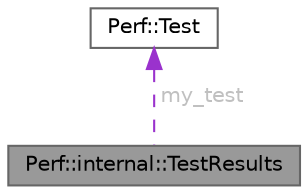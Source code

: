 digraph "Perf::internal::TestResults"
{
 // LATEX_PDF_SIZE
  bgcolor="transparent";
  edge [fontname=Helvetica,fontsize=10,labelfontname=Helvetica,labelfontsize=10];
  node [fontname=Helvetica,fontsize=10,shape=box,height=0.2,width=0.4];
  Node1 [id="Node000001",label="Perf::internal::TestResults",height=0.2,width=0.4,color="gray40", fillcolor="grey60", style="filled", fontcolor="black",tooltip="Test object and timing results for all of its configurations"];
  Node2 -> Node1 [id="edge1_Node000001_Node000002",dir="back",color="darkorchid3",style="dashed",tooltip=" ",label=" my_test",fontcolor="grey" ];
  Node2 [id="Node000002",label="Perf::Test",height=0.2,width=0.4,color="gray40", fillcolor="white", style="filled",URL="$class_perf_1_1_test.html",tooltip=" "];
}
